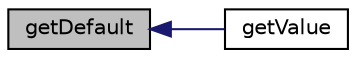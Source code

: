 digraph "getDefault"
{
  edge [fontname="Helvetica",fontsize="10",labelfontname="Helvetica",labelfontsize="10"];
  node [fontname="Helvetica",fontsize="10",shape=record];
  rankdir="LR";
  Node1 [label="getDefault",height=0.2,width=0.4,color="black", fillcolor="grey75", style="filled" fontcolor="black"];
  Node1 -> Node2 [dir="back",color="midnightblue",fontsize="10",style="solid",fontname="Helvetica"];
  Node2 [label="getValue",height=0.2,width=0.4,color="black", fillcolor="white", style="filled",URL="$class_multiple_selection_tag.html#ac0bc18784b182c89fcfd276625aef435"];
}
